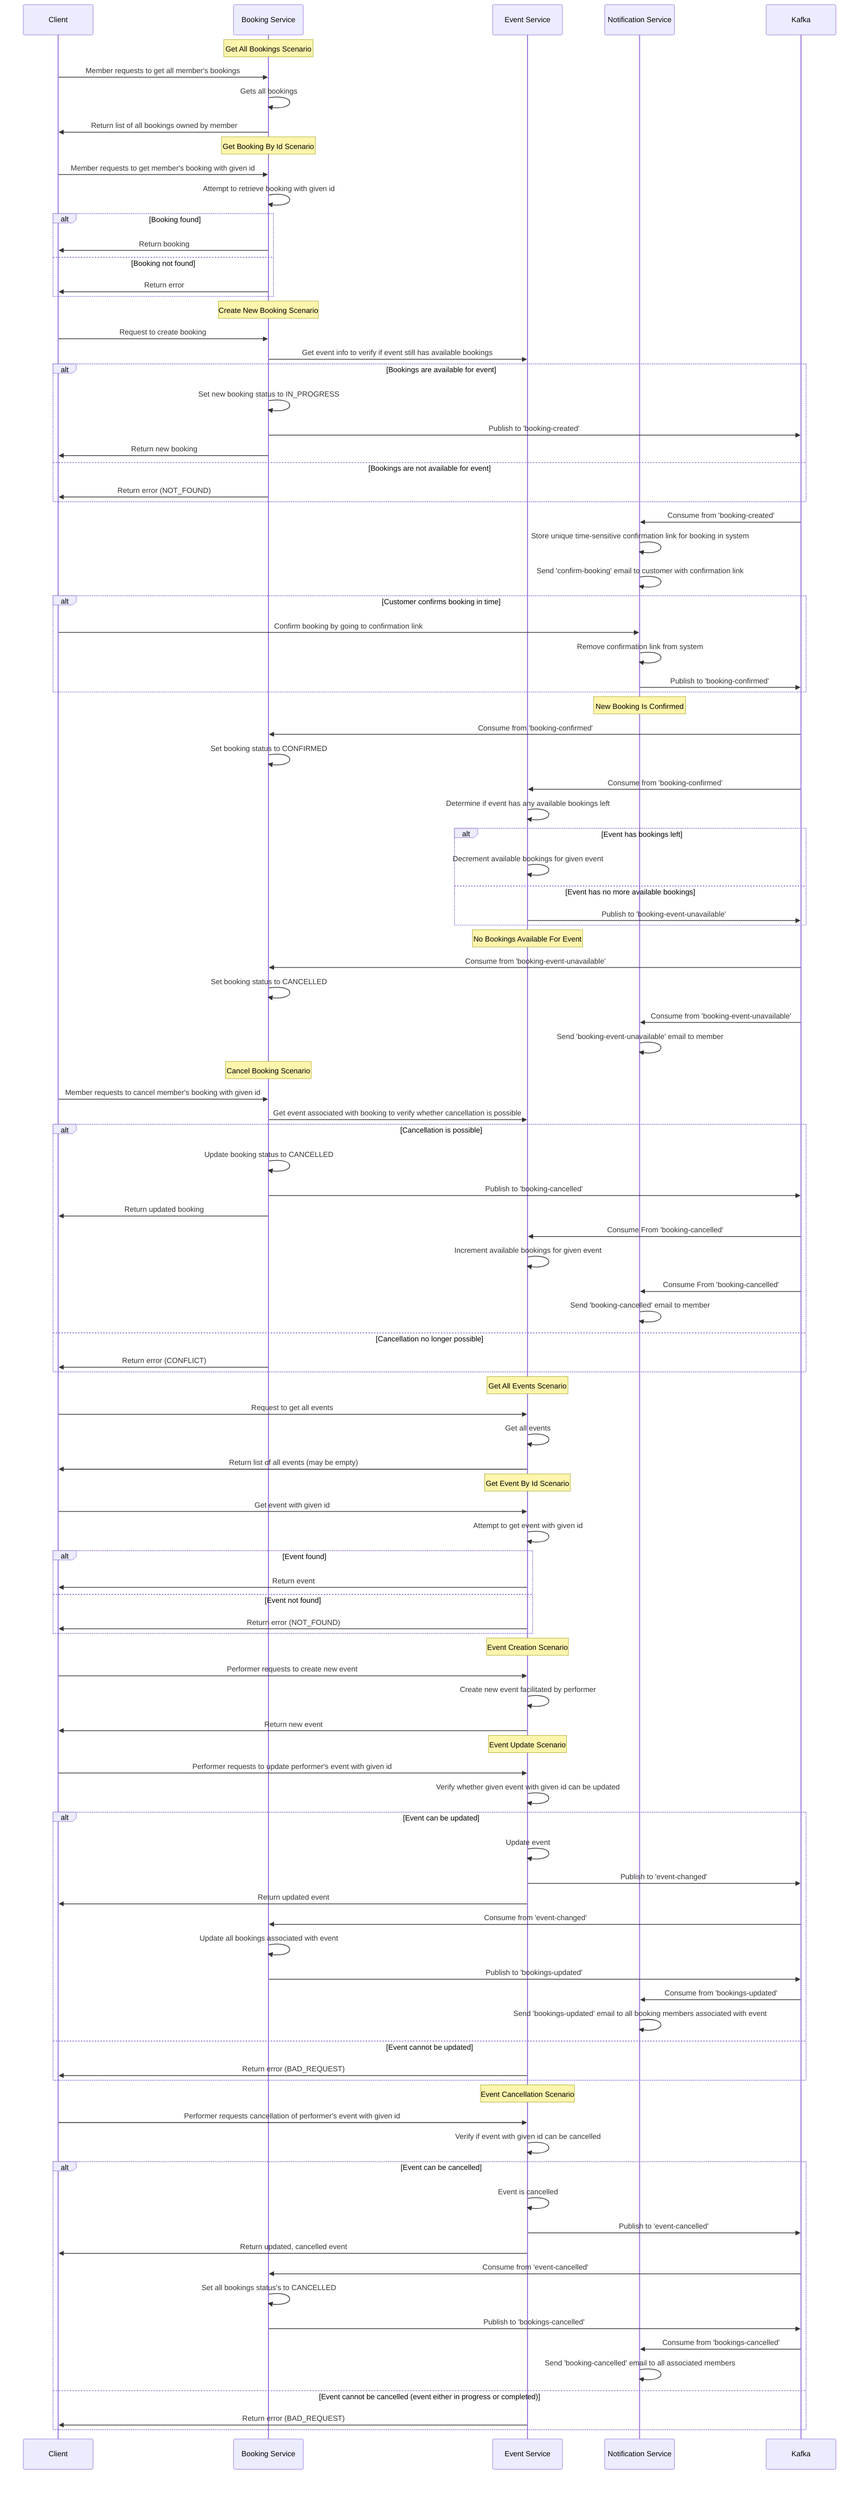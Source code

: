 sequenceDiagram
    participant Client
    participant BS as Booking Service
    participant ES as Event Service
    participant NS as Notification Service
    participant Kafka

%% Start Of Booking Section
    note over BS: Get All Bookings Scenario
    Client ->> BS: Member requests to get all member's bookings
    BS ->> BS: Gets all bookings
    BS ->> Client: Return list of all bookings owned by member

    note over BS: Get Booking By Id Scenario
    Client ->> BS: Member requests to get member's booking with given id
    BS ->> BS: Attempt to retrieve booking with given id

    alt Booking found
        BS ->> Client: Return booking
    else Booking not found
        BS ->> Client: Return error
    end

    note over BS: Create New Booking Scenario
    Client ->> BS: Request to create booking
    BS ->> ES: Get event info to verify if event still has available bookings

    alt Bookings are available for event
        BS ->> BS: Set new booking status to IN_PROGRESS
        BS ->> Kafka: Publish to 'booking-created'
        BS ->> Client: Return new booking
    else Bookings are not available for event
        BS ->> Client: Return error (NOT_FOUND)
    end

    Kafka ->> NS: Consume from 'booking-created'
    NS ->> NS: Store unique time-sensitive confirmation link for booking in system
    NS ->> NS: Send 'confirm-booking' email to customer with confirmation link

    alt Customer confirms booking in time
        Client ->> NS: Confirm booking by going to confirmation link
        NS ->> NS: Remove confirmation link from system
        NS ->> Kafka: Publish to 'booking-confirmed'
    end

    note over NS: New Booking Is Confirmed
        Kafka ->> BS: Consume from 'booking-confirmed'
        BS ->> BS: Set booking status to CONFIRMED

        Kafka ->> ES: Consume from 'booking-confirmed'
        ES ->> ES: Determine if event has any available bookings left

        alt Event has bookings left
            ES ->> ES: Decrement available bookings for given event
        else Event has no more available bookings
            ES ->> Kafka: Publish to 'booking-event-unavailable'
        end

    note over ES: No Bookings Available For Event
    Kafka ->> BS: Consume from 'booking-event-unavailable'
    BS ->> BS: Set booking status to CANCELLED

    Kafka ->> NS: Consume from 'booking-event-unavailable'
    NS ->> NS: Send 'booking-event-unavailable' email to member


    note over BS: Cancel Booking Scenario
    Client ->> BS: Member requests to cancel member's booking with given id
    BS ->> ES: Get event associated with booking to verify whether cancellation is possible

    alt Cancellation is possible
        BS ->> BS: Update booking status to CANCELLED
        BS ->> Kafka: Publish to 'booking-cancelled'
        BS ->> Client: Return updated booking

        Kafka ->> ES: Consume From 'booking-cancelled'
        ES ->> ES: Increment available bookings for given event

        Kafka ->> NS: Consume From 'booking-cancelled'
        NS ->> NS: Send 'booking-cancelled' email to member

    else Cancellation no longer possible
        BS ->> Client: Return error (CONFLICT)
    end
%% End Of Booking Section

%% Start Of Events Section

    note over ES: Get All Events Scenario
    Client ->> ES: Request to get all events
    ES ->> ES: Get all events
    ES ->> Client: Return list of all events (may be empty)

    note over ES: Get Event By Id Scenario
    Client ->> ES: Get event with given id
    ES ->> ES: Attempt to get event with given id

    alt Event found
        ES ->> Client: Return event
    else Event not found
        ES ->> Client: Return error (NOT_FOUND)
    end

    note over ES: Event Creation Scenario
    Client ->> ES: Performer requests to create new event
    ES ->> ES: Create new event facilitated by performer
    ES ->> Client: Return new event

    note over ES: Event Update Scenario
    Client ->> ES: Performer requests to update performer's event with given id
    ES->>ES: Verify whether given event with given id can be updated

    alt Event can be updated
        ES ->> ES: Update event
        ES ->> Kafka: Publish to 'event-changed'
        ES ->> Client: Return updated event

        Kafka ->> BS: Consume from 'event-changed'
        BS ->> BS: Update all bookings associated with event
        BS ->> Kafka: Publish to 'bookings-updated'

        Kafka ->> NS: Consume from 'bookings-updated'
        NS ->> NS: Send 'bookings-updated' email to all booking members associated with event

    else Event cannot be updated
        ES ->> Client: Return error (BAD_REQUEST)
    end

    note over ES: Event Cancellation Scenario
    Client ->> ES: Performer requests cancellation of performer's event with given id
    ES ->> ES: Verify if event with given id can be cancelled

    alt Event can be cancelled
        ES ->> ES: Event is cancelled
        ES ->> Kafka: Publish to 'event-cancelled'
        ES ->> Client: Return updated, cancelled event

        Kafka ->> BS: Consume from 'event-cancelled'
        BS ->> BS: Set all bookings status's to CANCELLED
        BS ->> Kafka: Publish to 'bookings-cancelled'

        Kafka ->> NS: Consume from 'bookings-cancelled'
        NS ->> NS: Send 'booking-cancelled' email to all associated members

    else Event cannot be cancelled (event either in progress or completed)
        ES ->> Client: Return error (BAD_REQUEST)
    end
%% End Of Events Section